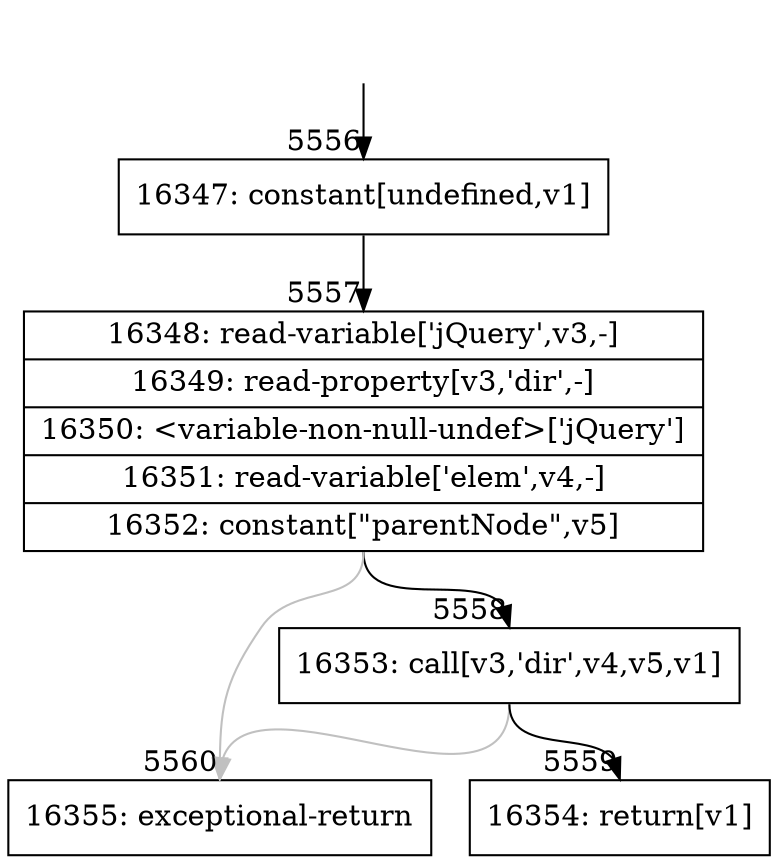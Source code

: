 digraph {
rankdir="TD"
BB_entry351[shape=none,label=""];
BB_entry351 -> BB5556 [tailport=s, headport=n, headlabel="    5556"]
BB5556 [shape=record label="{16347: constant[undefined,v1]}" ] 
BB5556 -> BB5557 [tailport=s, headport=n, headlabel="      5557"]
BB5557 [shape=record label="{16348: read-variable['jQuery',v3,-]|16349: read-property[v3,'dir',-]|16350: \<variable-non-null-undef\>['jQuery']|16351: read-variable['elem',v4,-]|16352: constant[\"parentNode\",v5]}" ] 
BB5557 -> BB5558 [tailport=s, headport=n, headlabel="      5558"]
BB5557 -> BB5560 [tailport=s, headport=n, color=gray, headlabel="      5560"]
BB5558 [shape=record label="{16353: call[v3,'dir',v4,v5,v1]}" ] 
BB5558 -> BB5559 [tailport=s, headport=n, headlabel="      5559"]
BB5558 -> BB5560 [tailport=s, headport=n, color=gray]
BB5559 [shape=record label="{16354: return[v1]}" ] 
BB5560 [shape=record label="{16355: exceptional-return}" ] 
}
